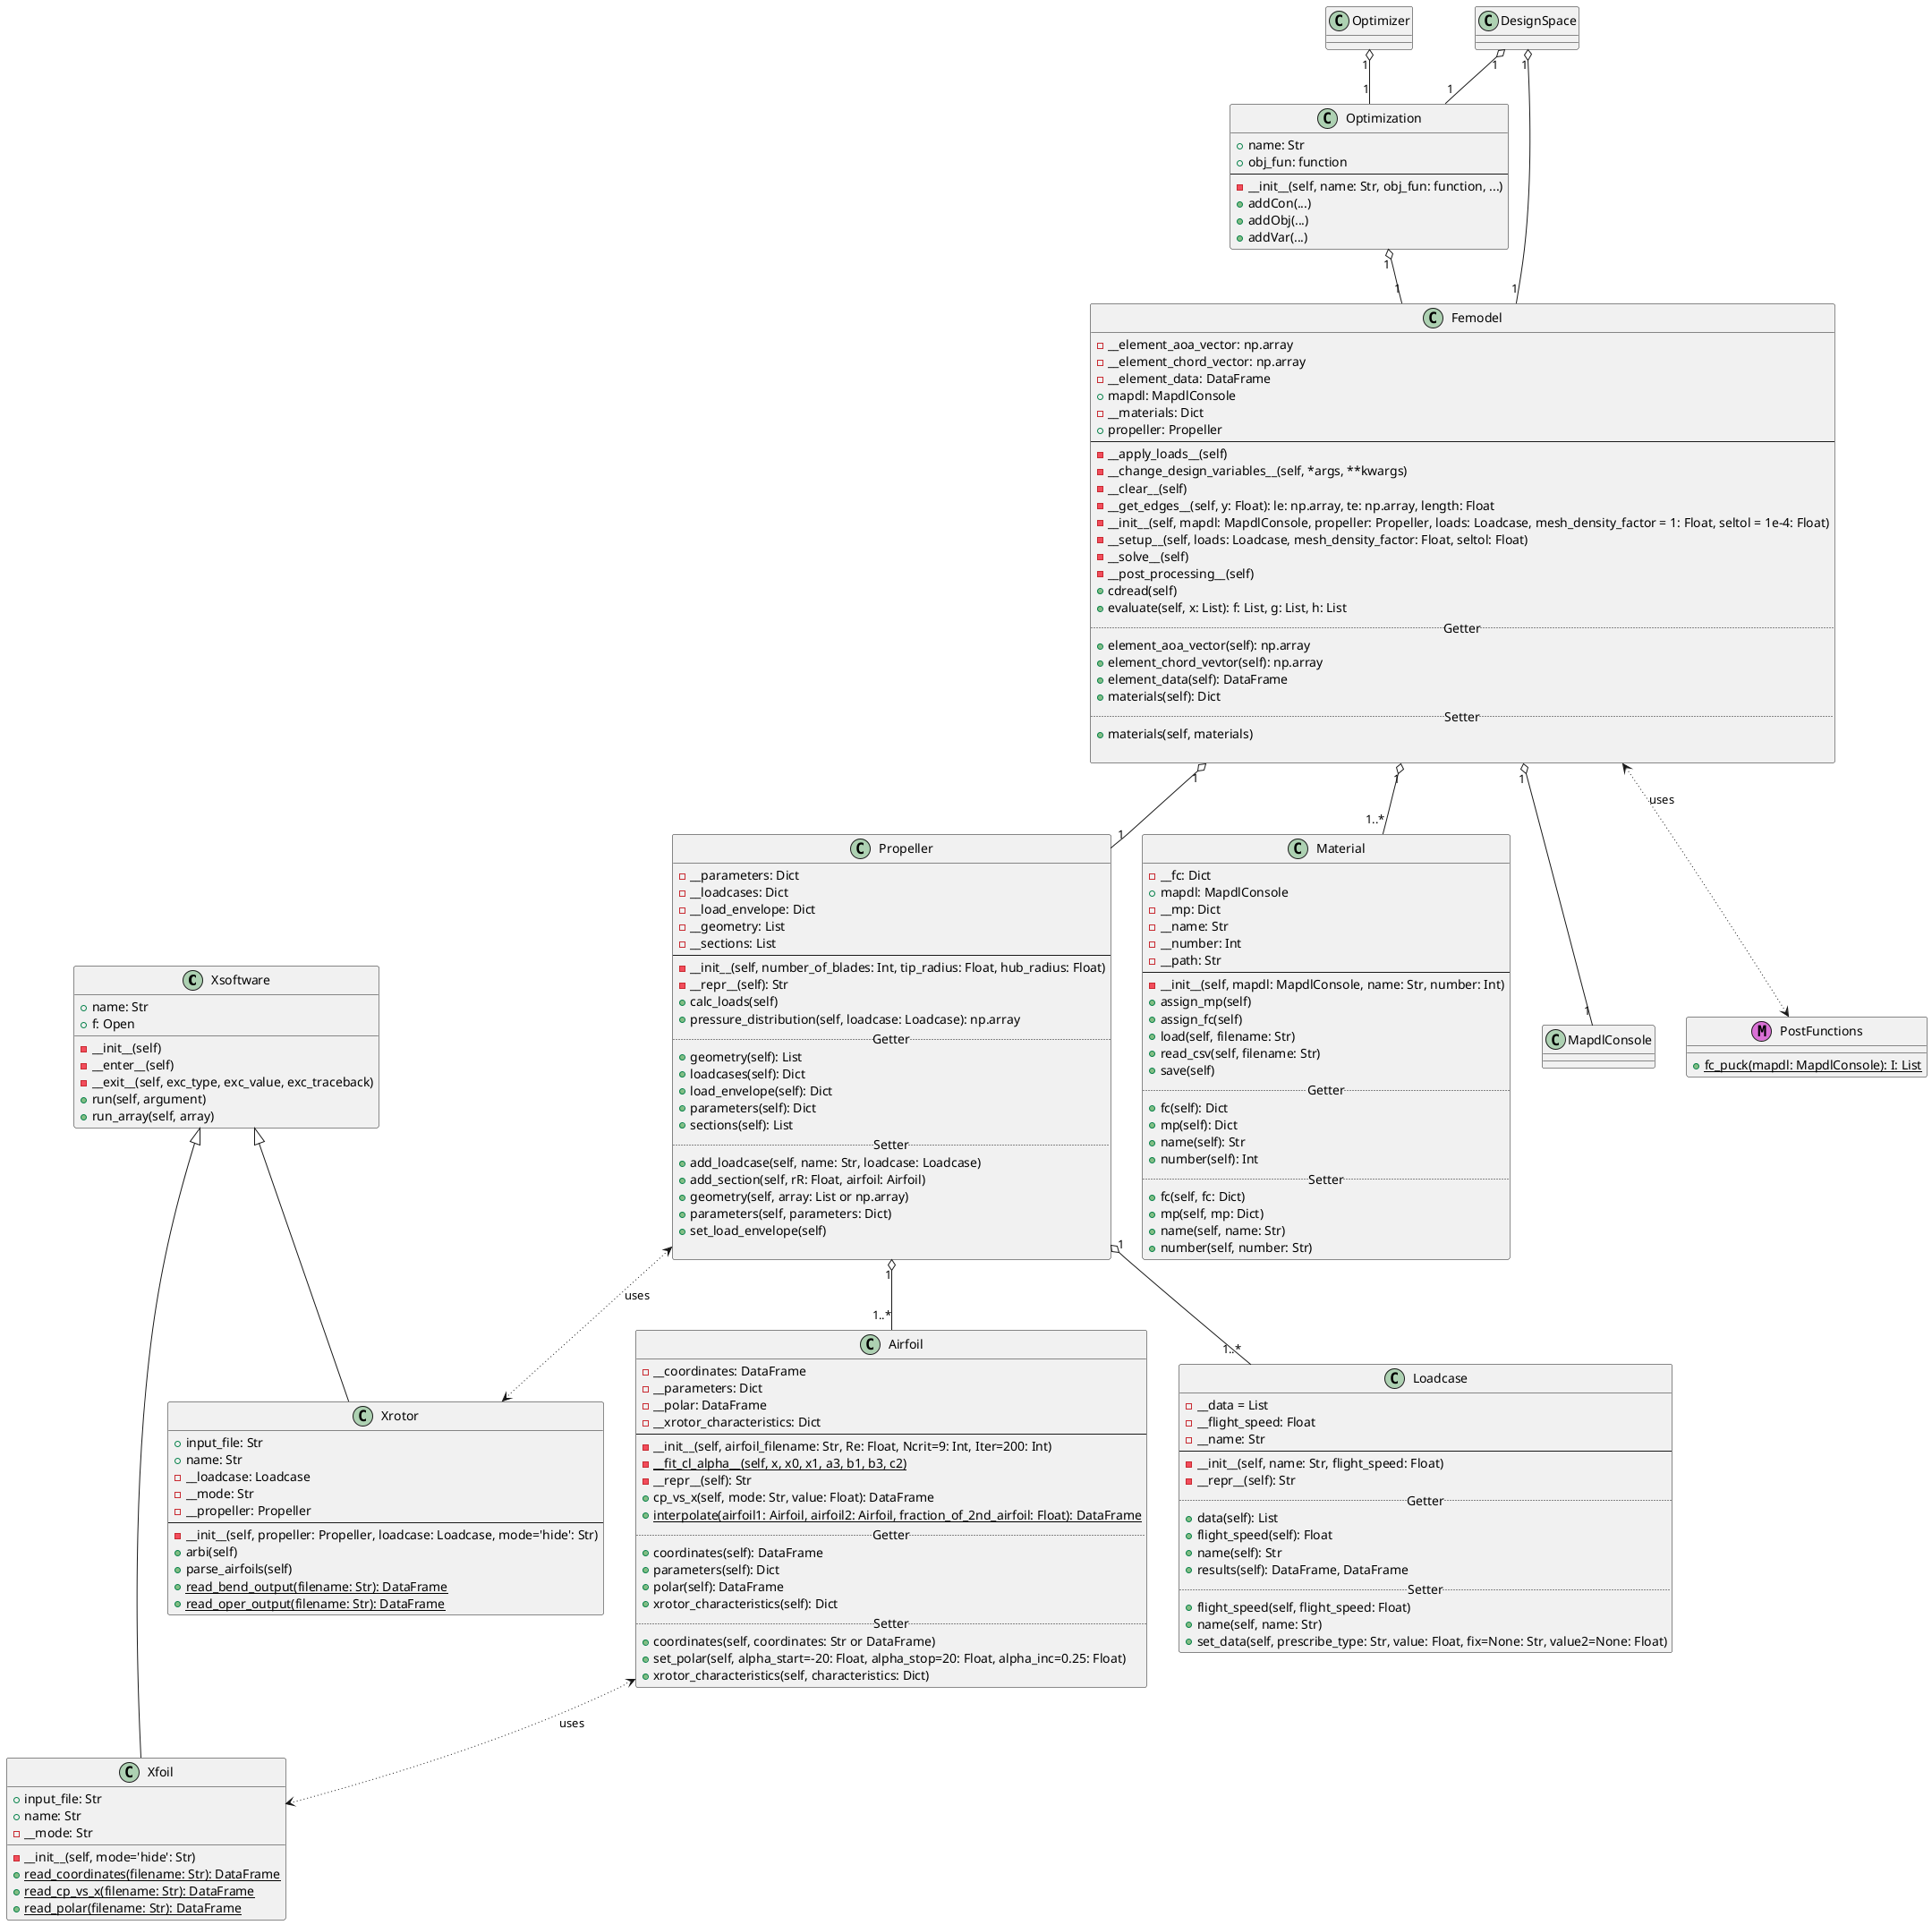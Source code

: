 @startuml
'skinparam monochrome true

Xsoftware <|-- Xfoil
Xsoftware <|-- Xrotor
Airfoil <-[dotted]-> Xfoil : uses
Propeller <-[dotted]-> Xrotor: uses
Propeller "1" o-- "1..*" Airfoil
Propeller "1" o-- "1..*" Loadcase

Femodel "1" o-- "1..*" Material
Femodel "1" o-- "1" MapdlConsole
'Material "1" o-- "1" MapdlConsole
'Femodel <-[dotted]-> PrepFunctions : uses
Femodel <-[dotted]-> PostFunctions : uses

Femodel "1" o-- "1" Propeller

Optimization "1" o-- "1" Femodel
Optimizer "1" o-- "1" Optimization

DesignSpace "1" o-- "1" Femodel
DesignSpace "1" o-- "1" Optimization

'NProp .. Loadcase
'NProp .. Propeller

class Xsoftware {
  +name: Str
  +f: Open
  -__init__(self)
  -__enter__(self)
  -__exit__(self, exc_type, exc_value, exc_traceback)
  +run(self, argument)
  +run_array(self, array)
}

class Xfoil {
  +input_file: Str
  +name: Str
  -__mode: Str
  -__init__(self, mode='hide': Str)
  +{static}read_coordinates(filename: Str): DataFrame
  +{static}read_cp_vs_x(filename: Str): DataFrame
  +{static}read_polar(filename: Str): DataFrame
}

class Xrotor {
  +input_file: Str
  +name: Str
  -__loadcase: Loadcase
  -__mode: Str
  -__propeller: Propeller
  --
  -__init__(self, propeller: Propeller, loadcase: Loadcase, mode='hide': Str)
  +arbi(self)
  +parse_airfoils(self)
  +{static}read_bend_output(filename: Str): DataFrame
  +{static}read_oper_output(filename: Str): DataFrame
}

class Airfoil{
  -__coordinates: DataFrame
  -__parameters: Dict
  -__polar: DataFrame
  -__xrotor_characteristics: Dict
  --
  -__init__(self, airfoil_filename: Str, Re: Float, Ncrit=9: Int, Iter=200: Int)
  -{static}__fit_cl_alpha__(self, x, x0, x1, a3, b1, b3, c2)
  -__repr__(self): Str
  +cp_vs_x(self, mode: Str, value: Float): DataFrame
  +{static}interpolate(airfoil1: Airfoil, airfoil2: Airfoil, fraction_of_2nd_airfoil: Float): DataFrame
  ..Getter..
  +coordinates(self): DataFrame
  +parameters(self): Dict
  +polar(self): DataFrame
  +xrotor_characteristics(self): Dict
  ..Setter..
  +coordinates(self, coordinates: Str or DataFrame)
  +set_polar(self, alpha_start=-20: Float, alpha_stop=20: Float, alpha_inc=0.25: Float)
  +xrotor_characteristics(self, characteristics: Dict)
}

class Propeller{
  -__parameters: Dict
  -__loadcases: Dict
  -__load_envelope: Dict
  -__geometry: List
  -__sections: List
  --
  -__init__(self, number_of_blades: Int, tip_radius: Float, hub_radius: Float)
  -__repr__(self): Str
  +calc_loads(self)
  +pressure_distribution(self, loadcase: Loadcase): np.array
  ..Getter..
  +geometry(self): List
  +loadcases(self): Dict
  +load_envelope(self): Dict
  +parameters(self): Dict
  +sections(self): List
  ..Setter..
  +add_loadcase(self, name: Str, loadcase: Loadcase)
  +add_section(self, rR: Float, airfoil: Airfoil)
  +geometry(self, array: List or np.array)
  +parameters(self, parameters: Dict)
  +set_load_envelope(self)
  
}
class Loadcase{
  -__data = List
  -__flight_speed: Float
  -__name: Str
  --
  -__init__(self, name: Str, flight_speed: Float)
  -__repr__(self): Str
  ..Getter..
  +data(self): List
  +flight_speed(self): Float
  +name(self): Str
  +results(self): DataFrame, DataFrame
  ..Setter..
  +flight_speed(self, flight_speed: Float)
  +name(self, name: Str)
  +set_data(self, prescribe_type: Str, value: Float, fix=None: Str, value2=None: Float)
}

class Femodel{
  -__element_aoa_vector: np.array
  -__element_chord_vector: np.array
  -__element_data: DataFrame
  +mapdl: MapdlConsole
  -__materials: Dict
  +propeller: Propeller
  --
  -__apply_loads__(self)
  -__change_design_variables__(self, *args, **kwargs)
  -__clear__(self)
  -__get_edges__(self, y: Float): le: np.array, te: np.array, length: Float
  -__init__(self, mapdl: MapdlConsole, propeller: Propeller, loads: Loadcase, mesh_density_factor = 1: Float, seltol = 1e-4: Float)
  -__setup__(self, loads: Loadcase, mesh_density_factor: Float, seltol: Float)
  -__solve__(self)
  -__post_processing__(self)
  +cdread(self)
  +evaluate(self, x: List): f: List, g: List, h: List
  ..Getter..
  +element_aoa_vector(self): np.array
  +element_chord_vevtor(self): np.array
  +element_data(self): DataFrame
  +materials(self): Dict
  ..Setter..
  +materials(self, materials)
  
}

class MapdlConsole{}

class Material{
  -__fc: Dict
  +mapdl: MapdlConsole
  -__mp: Dict
  -__name: Str
  -__number: Int
  -__path: Str
  --
  -__init__(self, mapdl: MapdlConsole, name: Str, number: Int)
  +assign_mp(self)
  +assign_fc(self)
  +load(self, filename: Str)
  +read_csv(self, filename: Str)
  +save(self)
  ..Getter..
  +fc(self): Dict
  +mp(self): Dict
  +name(self): Str
  +number(self): Int
  ..Setter..
  +fc(self, fc: Dict)
  +mp(self, mp: Dict)
  +name(self, name: Str)
  +number(self, number: Str)
}

'class PrepFunctions << (M,orchid) >> {
'  +{static}get_edges(mapdl: MapdlConsole, x: List): le: List, te: List
'}

class PostFunctions << (M,orchid) >> {
  +{static}fc_puck(mapdl: MapdlConsole): I: List
}

class Optimization{
  +name: Str
  +obj_fun: function
  --
  -__init__(self, name: Str, obj_fun: function, ...)
  +addCon(...)
  +addObj(...)
  +addVar(...)
}

class Optimizer{}

class DesignSpace{}

@enduml